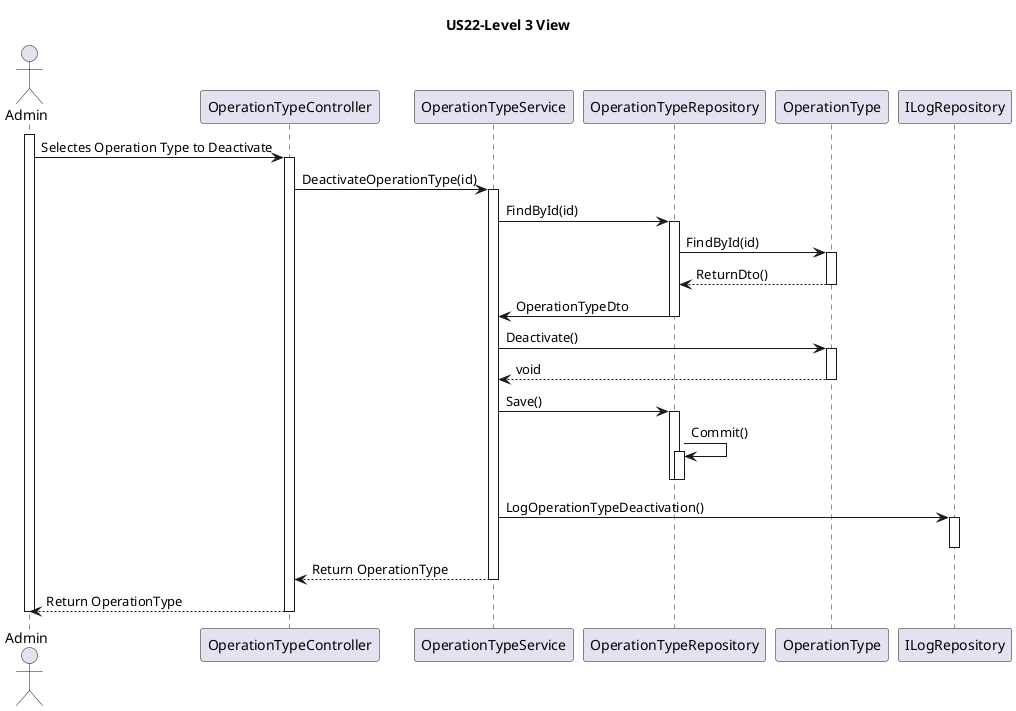 @startuml


' As an Admin, I want to remove obsolete or no longer performed operation types, so that the system stays current with hospital practices.
'
' Acceptance Criteria:
'
' Admins can search for and mark operation types as inactive (rather than deleting them) to preserve historical records.
' Inactive operation types are no longer available for future scheduling but remain in historical data.
' A confirmation prompt is shown before deactivating an operation type.


title US22-Level 3 View

actor Admin as A
participant OperationTypeController as obc
participant OperationTypeService as obs
participant OperationTypeRepository as obr
participant OperationType as ob
participant ILogRepository as ilr

activate A
A -> obc : Selectes Operation Type to Deactivate
activate obc
obc -> obs : DeactivateOperationType(id)
activate obs
obs -> obr : FindById(id)
activate obr
obr -> ob : FindById(id)
activate ob
ob --> obr : ReturnDto()
deactivate ob
obr -> obs : OperationTypeDto
deactivate obr
obs -> ob : Deactivate()
activate ob
ob --> obs : void
deactivate ob
obs -> obr : Save()
activate obr
obr -> obr : Commit()
activate obr
deactivate obr
deactivate obr
obs -> ilr : LogOperationTypeDeactivation()
activate ilr
deactivate ilr
obs --> obc : Return OperationType
deactivate obs
obc --> A : Return OperationType
deactivate obc
deactivate A

@enduml